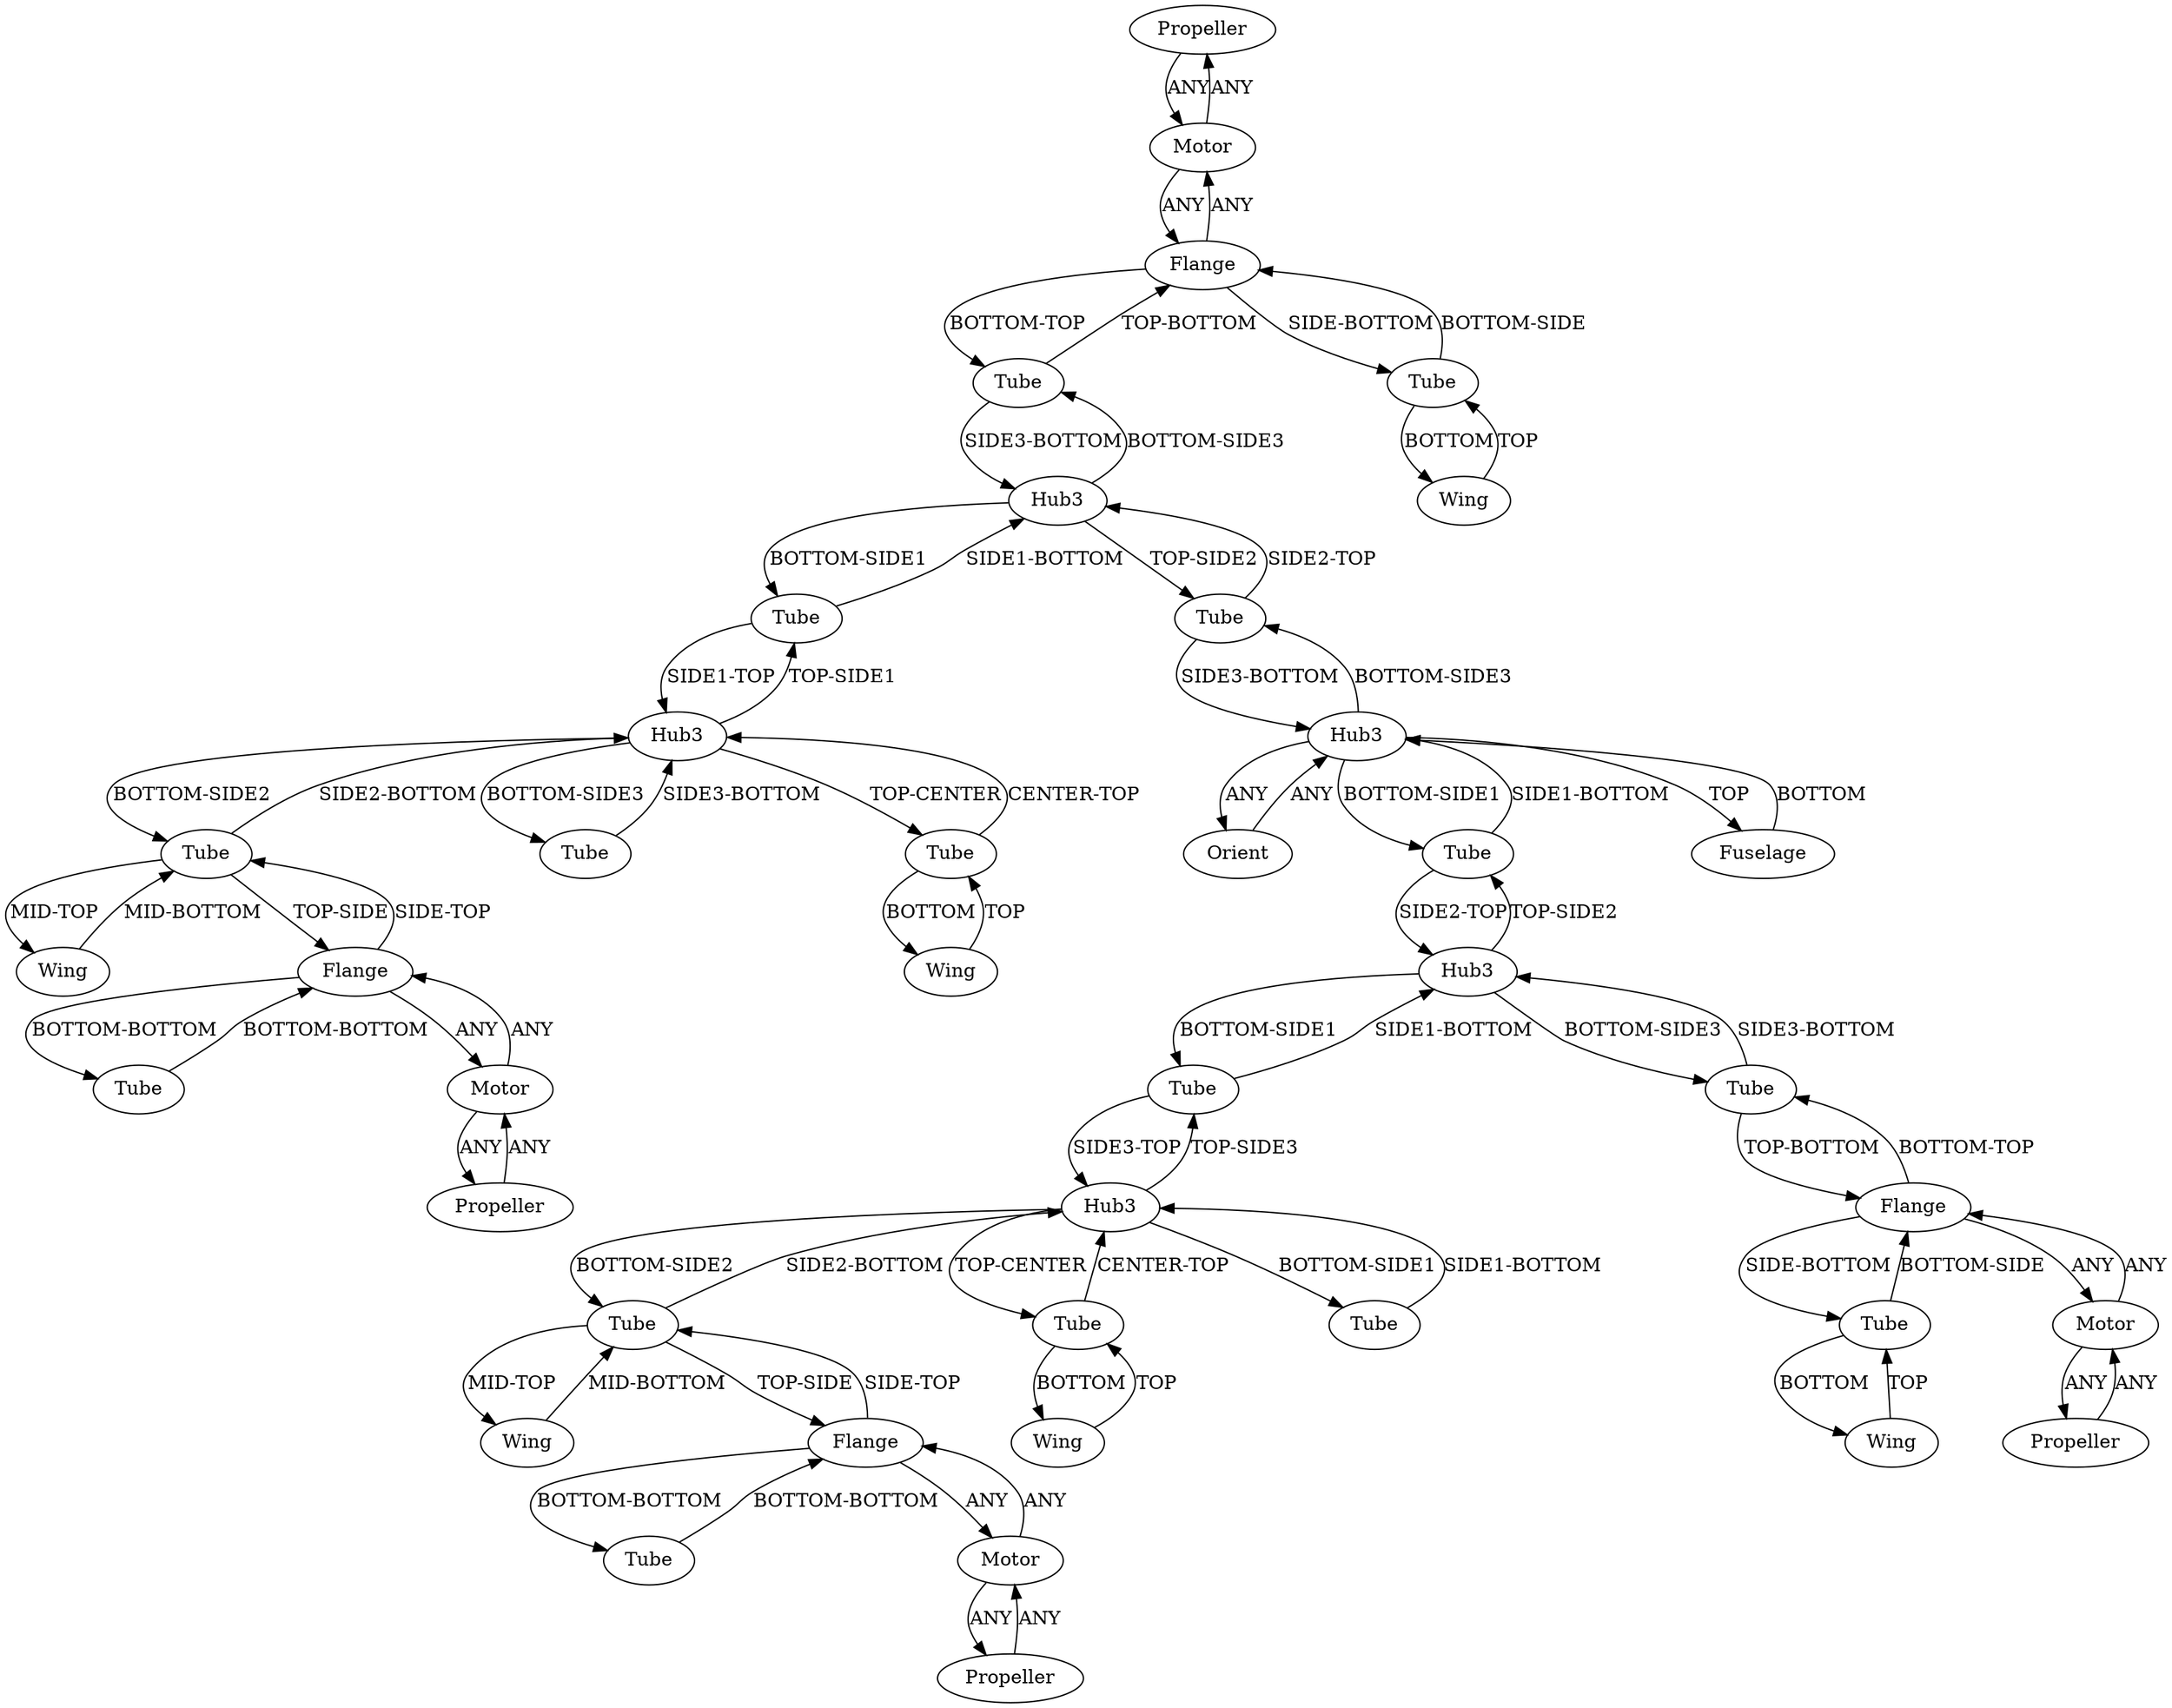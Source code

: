 /* Created by igraph 0.10.2 */
digraph {
  0 [
    instance=Propeller_instance_1
    label=Propeller
  ];
  1 [
    instance=Tube_instance_1
    label=Tube
  ];
  2 [
    instance=Orient
    label=Orient
  ];
  3 [
    instance=Wing_instance_1
    label=Wing
  ];
  4 [
    instance=Tube_instance_2
    label=Tube
  ];
  5 [
    instance=Tube_instance_3
    label=Tube
  ];
  6 [
    instance=Wing_instance_2
    label=Wing
  ];
  7 [
    instance=Tube_instance_4
    label=Tube
  ];
  8 [
    instance=Flange_instance_1
    label=Flange
  ];
  9 [
    instance=Flange_instance_2
    label=Flange
  ];
  10 [
    instance=Tube_instance_5
    label=Tube
  ];
  11 [
    instance=Propeller_instance_2
    label=Propeller
  ];
  12 [
    instance=Tube_instance_6
    label=Tube
  ];
  13 [
    instance=Hub3_instance_1
    label=Hub3
  ];
  14 [
    instance=Wing_instance_3
    label=Wing
  ];
  15 [
    instance=Hub3_instance_2
    label=Hub3
  ];
  16 [
    instance=Wing_instance_4
    label=Wing
  ];
  17 [
    instance=Flange_instance_3
    label=Flange
  ];
  18 [
    instance=Tube_instance_7
    label=Tube
  ];
  19 [
    instance=Motor_instance_1
    label=Motor
  ];
  20 [
    instance=Propeller_instance_3
    label=Propeller
  ];
  21 [
    instance=Tube_instance_8
    label=Tube
  ];
  22 [
    instance=Propeller_instance_4
    label=Propeller
  ];
  23 [
    instance=Tube_instance_9
    label=Tube
  ];
  24 [
    instance=Tube_instance_10
    label=Tube
  ];
  25 [
    instance=Fuselage_instance_1
    label=Fuselage
  ];
  26 [
    instance=Hub3_instance_3
    label=Hub3
  ];
  27 [
    instance=Tube_instance_11
    label=Tube
  ];
  28 [
    instance=Tube_instance_12
    label=Tube
  ];
  29 [
    instance=Tube_instance_13
    label=Tube
  ];
  30 [
    instance=Motor_instance_2
    label=Motor
  ];
  31 [
    instance=Motor_instance_3
    label=Motor
  ];
  32 [
    instance=Tube_instance_14
    label=Tube
  ];
  33 [
    instance=Wing_instance_5
    label=Wing
  ];
  34 [
    instance=Hub3_instance_4
    label=Hub3
  ];
  35 [
    instance=Hub3_instance_5
    label=Hub3
  ];
  36 [
    instance=Flange_instance_4
    label=Flange
  ];
  37 [
    instance=Tube_instance_15
    label=Tube
  ];
  38 [
    instance=Tube_instance_16
    label=Tube
  ];
  39 [
    instance=Motor_instance_4
    label=Motor
  ];
  40 [
    instance=Wing_instance_6
    label=Wing
  ];

  0 -> 19 [
    label=ANY
  ];
  1 -> 15 [
    label="SIDE3-BOTTOM"
  ];
  1 -> 8 [
    label="TOP-BOTTOM"
  ];
  2 -> 26 [
    label=ANY
  ];
  3 -> 38 [
    label=TOP
  ];
  4 -> 16 [
    label=BOTTOM
  ];
  4 -> 9 [
    label="BOTTOM-SIDE"
  ];
  5 -> 13 [
    label="SIDE3-TOP"
  ];
  5 -> 34 [
    label="SIDE1-BOTTOM"
  ];
  6 -> 10 [
    label="MID-BOTTOM"
  ];
  7 -> 15 [
    label="SIDE1-BOTTOM"
  ];
  7 -> 35 [
    label="SIDE1-TOP"
  ];
  8 -> 24 [
    label="SIDE-BOTTOM"
  ];
  8 -> 1 [
    label="BOTTOM-TOP"
  ];
  8 -> 19 [
    label=ANY
  ];
  9 -> 4 [
    label="SIDE-BOTTOM"
  ];
  9 -> 30 [
    label=ANY
  ];
  9 -> 37 [
    label="BOTTOM-TOP"
  ];
  10 -> 35 [
    label="SIDE2-BOTTOM"
  ];
  10 -> 17 [
    label="TOP-SIDE"
  ];
  10 -> 6 [
    label="MID-TOP"
  ];
  11 -> 30 [
    label=ANY
  ];
  12 -> 36 [
    label="BOTTOM-BOTTOM"
  ];
  13 -> 23 [
    label="TOP-CENTER"
  ];
  13 -> 32 [
    label="BOTTOM-SIDE1"
  ];
  13 -> 5 [
    label="TOP-SIDE3"
  ];
  13 -> 21 [
    label="BOTTOM-SIDE2"
  ];
  14 -> 23 [
    label=TOP
  ];
  15 -> 7 [
    label="BOTTOM-SIDE1"
  ];
  15 -> 27 [
    label="TOP-SIDE2"
  ];
  15 -> 1 [
    label="BOTTOM-SIDE3"
  ];
  16 -> 4 [
    label=TOP
  ];
  17 -> 10 [
    label="SIDE-TOP"
  ];
  17 -> 29 [
    label="BOTTOM-BOTTOM"
  ];
  17 -> 39 [
    label=ANY
  ];
  18 -> 26 [
    label="SIDE1-BOTTOM"
  ];
  18 -> 34 [
    label="SIDE2-TOP"
  ];
  19 -> 8 [
    label=ANY
  ];
  19 -> 0 [
    label=ANY
  ];
  20 -> 39 [
    label=ANY
  ];
  21 -> 33 [
    label="MID-TOP"
  ];
  21 -> 13 [
    label="SIDE2-BOTTOM"
  ];
  21 -> 36 [
    label="TOP-SIDE"
  ];
  22 -> 31 [
    label=ANY
  ];
  23 -> 14 [
    label=BOTTOM
  ];
  23 -> 13 [
    label="CENTER-TOP"
  ];
  24 -> 8 [
    label="BOTTOM-SIDE"
  ];
  24 -> 40 [
    label=BOTTOM
  ];
  25 -> 26 [
    label=BOTTOM
  ];
  26 -> 2 [
    label=ANY
  ];
  26 -> 18 [
    label="BOTTOM-SIDE1"
  ];
  26 -> 27 [
    label="BOTTOM-SIDE3"
  ];
  26 -> 25 [
    label=TOP
  ];
  27 -> 15 [
    label="SIDE2-TOP"
  ];
  27 -> 26 [
    label="SIDE3-BOTTOM"
  ];
  28 -> 35 [
    label="SIDE3-BOTTOM"
  ];
  29 -> 17 [
    label="BOTTOM-BOTTOM"
  ];
  30 -> 9 [
    label=ANY
  ];
  30 -> 11 [
    label=ANY
  ];
  31 -> 22 [
    label=ANY
  ];
  31 -> 36 [
    label=ANY
  ];
  32 -> 13 [
    label="SIDE1-BOTTOM"
  ];
  33 -> 21 [
    label="MID-BOTTOM"
  ];
  34 -> 37 [
    label="BOTTOM-SIDE3"
  ];
  34 -> 18 [
    label="TOP-SIDE2"
  ];
  34 -> 5 [
    label="BOTTOM-SIDE1"
  ];
  35 -> 7 [
    label="TOP-SIDE1"
  ];
  35 -> 38 [
    label="TOP-CENTER"
  ];
  35 -> 28 [
    label="BOTTOM-SIDE3"
  ];
  35 -> 10 [
    label="BOTTOM-SIDE2"
  ];
  36 -> 31 [
    label=ANY
  ];
  36 -> 21 [
    label="SIDE-TOP"
  ];
  36 -> 12 [
    label="BOTTOM-BOTTOM"
  ];
  37 -> 9 [
    label="TOP-BOTTOM"
  ];
  37 -> 34 [
    label="SIDE3-BOTTOM"
  ];
  38 -> 3 [
    label=BOTTOM
  ];
  38 -> 35 [
    label="CENTER-TOP"
  ];
  39 -> 20 [
    label=ANY
  ];
  39 -> 17 [
    label=ANY
  ];
  40 -> 24 [
    label=TOP
  ];
}
